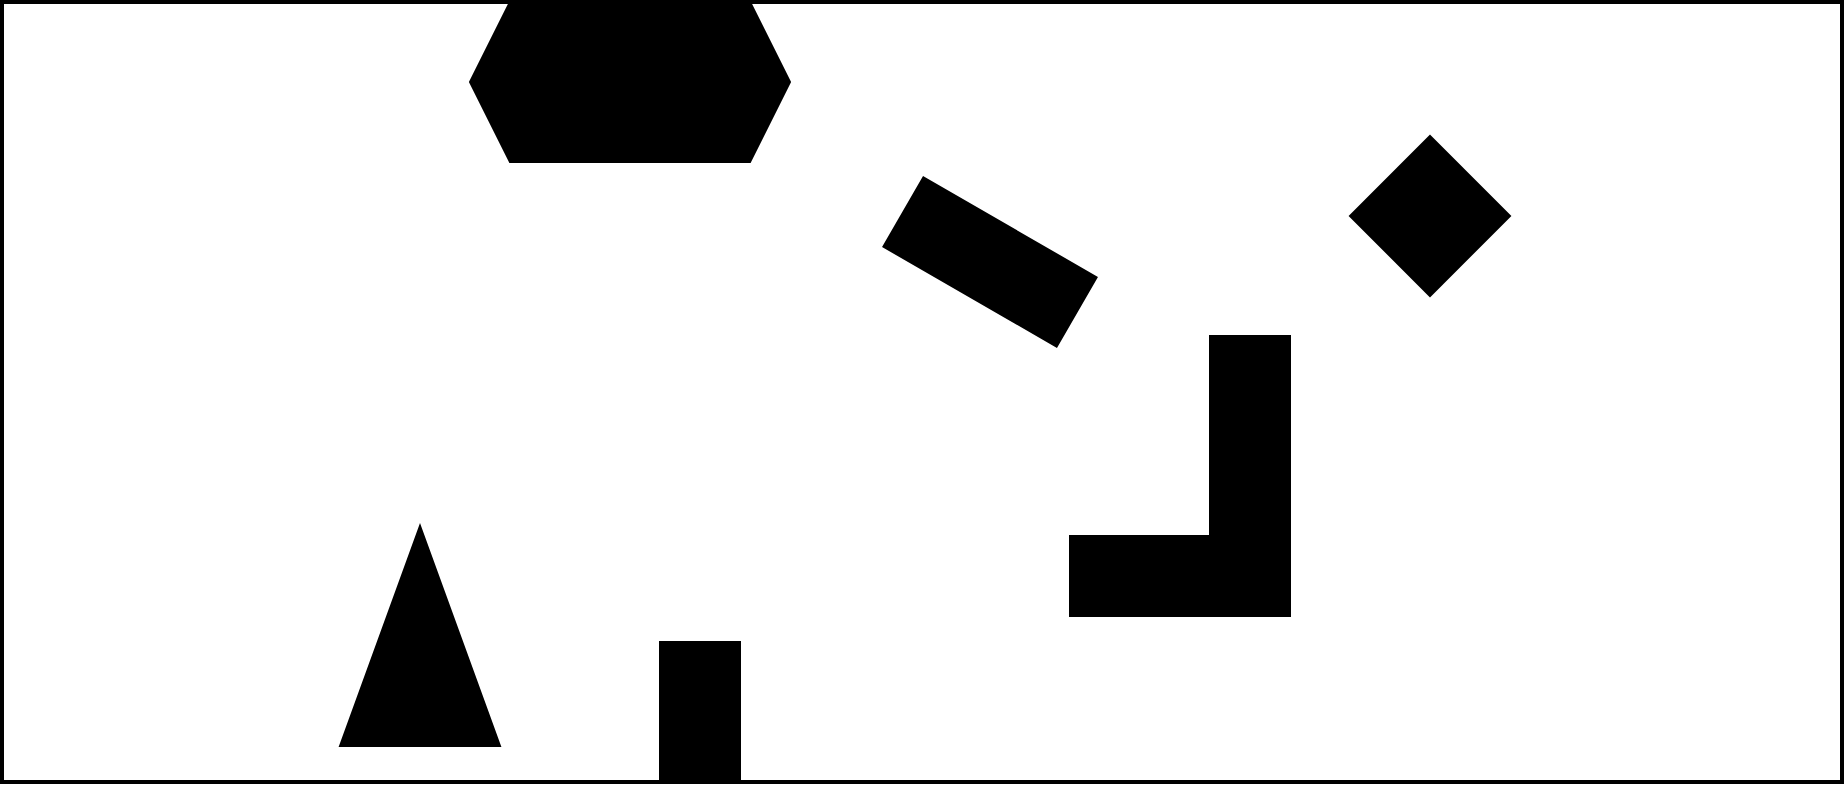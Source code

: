 <mxfile version="20.8.10" type="device"><diagram id="gZHaXraySE-Ac8VHTQlD" name="Page-1"><mxGraphModel dx="2268" dy="820" grid="1" gridSize="10" guides="1" tooltips="1" connect="1" arrows="1" fold="1" page="1" pageScale="1" pageWidth="850" pageHeight="1100" math="0" shadow="0"><root><mxCell id="0"/><mxCell id="1" parent="0"/><mxCell id="Y4LRgEzPBfSGT7R2ETwh-1" value="" style="rounded=0;whiteSpace=wrap;html=1;strokeWidth=2;strokeColor=#000000;" parent="1" vertex="1"><mxGeometry x="-114" y="183" width="920" height="390" as="geometry"/></mxCell><mxCell id="YKmJFYxM64-oKvupDEEk-3" value="" style="rounded=0;whiteSpace=wrap;html=1;fillColor=#000000;rotation=-60;" parent="1" vertex="1"><mxGeometry x="360" y="263" width="40" height="100" as="geometry"/></mxCell><mxCell id="YKmJFYxM64-oKvupDEEk-5" value="" style="rounded=0;whiteSpace=wrap;html=1;fillColor=#000000;" parent="1" vertex="1"><mxGeometry x="215" y="503" width="40" height="70" as="geometry"/></mxCell><mxCell id="YKmJFYxM64-oKvupDEEk-6" value="" style="rounded=0;whiteSpace=wrap;html=1;fillColor=#000000;" parent="1" vertex="1"><mxGeometry x="490" y="350" width="40" height="140" as="geometry"/></mxCell><mxCell id="YKmJFYxM64-oKvupDEEk-8" value="" style="rounded=0;whiteSpace=wrap;html=1;fillColor=#000000;" parent="1" vertex="1"><mxGeometry x="420" y="450" width="70" height="40" as="geometry"/></mxCell><mxCell id="a0Vtg0quxTUGOU-0GUZa-1" value="" style="triangle;whiteSpace=wrap;html=1;rotation=-90;fillColor=#000000;" parent="1" vertex="1"><mxGeometry x="40" y="460" width="110" height="80" as="geometry"/></mxCell><mxCell id="a0Vtg0quxTUGOU-0GUZa-3" value="" style="shape=hexagon;perimeter=hexagonPerimeter2;whiteSpace=wrap;html=1;fixedSize=1;fillColor=#000000;" parent="1" vertex="1"><mxGeometry x="120" y="183" width="160" height="80" as="geometry"/></mxCell><mxCell id="CH8-XoRQHPjVDM8OsGKS-1" value="" style="rhombus;whiteSpace=wrap;html=1;fillColor=#000000;" vertex="1" parent="1"><mxGeometry x="560" y="250" width="80" height="80" as="geometry"/></mxCell></root></mxGraphModel></diagram></mxfile>